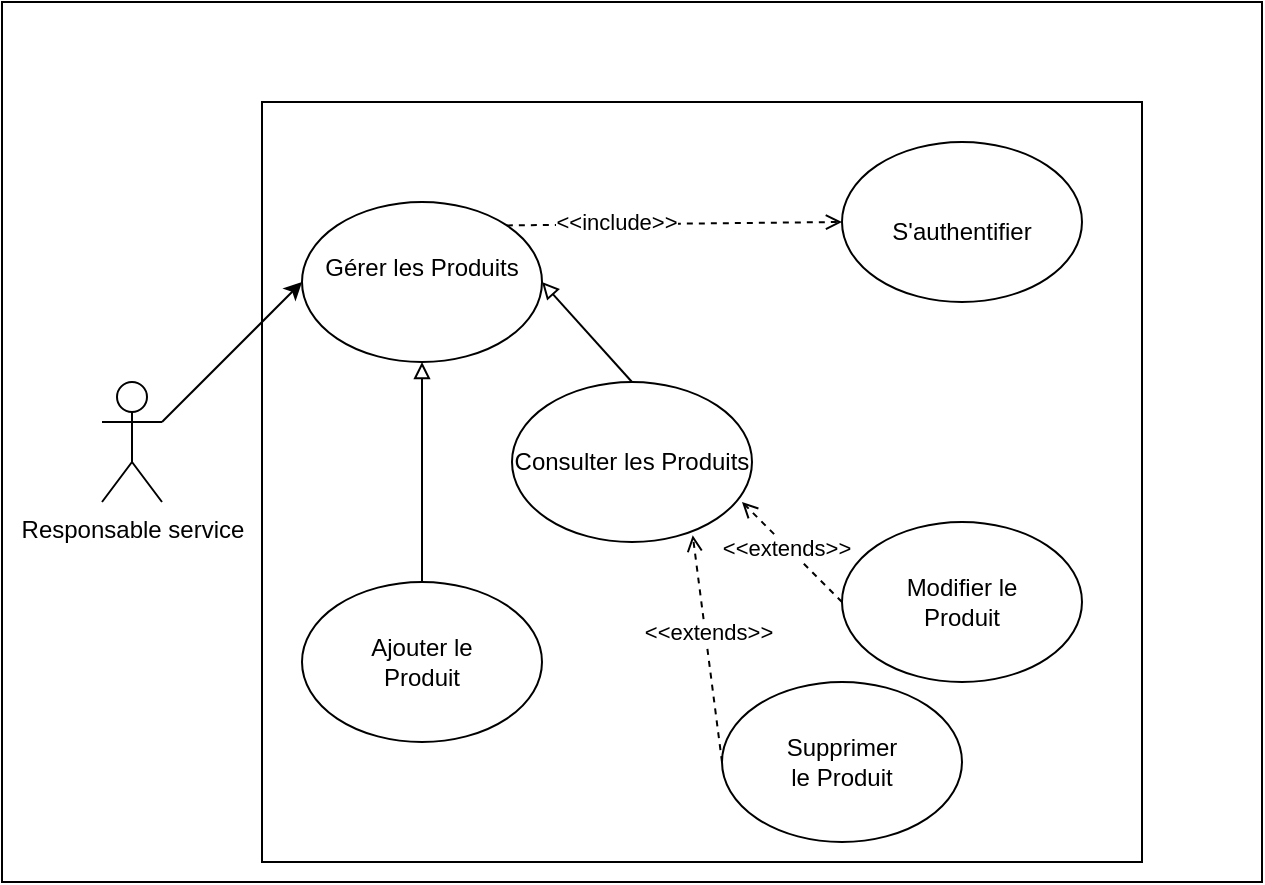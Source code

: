 <mxfile version="21.3.0" type="github">
  <diagram name="Page-1" id="T-ac58-VW4S4glTDpWZ5">
    <mxGraphModel dx="880" dy="395" grid="1" gridSize="10" guides="1" tooltips="1" connect="1" arrows="1" fold="1" page="1" pageScale="1" pageWidth="827" pageHeight="1169" math="0" shadow="0">
      <root>
        <mxCell id="0" />
        <mxCell id="1" parent="0" />
        <mxCell id="qN2MEvTzEiKN6xHjErzq-1" value="" style="rounded=0;whiteSpace=wrap;html=1;" parent="1" vertex="1">
          <mxGeometry x="220" y="380" width="630" height="440" as="geometry" />
        </mxCell>
        <mxCell id="qN2MEvTzEiKN6xHjErzq-2" value="" style="rounded=0;whiteSpace=wrap;html=1;" parent="1" vertex="1">
          <mxGeometry x="350" y="430" width="440" height="380" as="geometry" />
        </mxCell>
        <mxCell id="bRRiivNDKWVNuZxyp4uT-7" style="rounded=0;orthogonalLoop=1;jettySize=auto;html=1;exitX=1;exitY=0.333;exitDx=0;exitDy=0;exitPerimeter=0;entryX=0;entryY=0.5;entryDx=0;entryDy=0;" parent="1" source="qN2MEvTzEiKN6xHjErzq-3" target="bRRiivNDKWVNuZxyp4uT-6" edge="1">
          <mxGeometry relative="1" as="geometry" />
        </mxCell>
        <mxCell id="qN2MEvTzEiKN6xHjErzq-3" value="Responsable service" style="shape=umlActor;verticalLabelPosition=bottom;verticalAlign=top;html=1;outlineConnect=0;" parent="1" vertex="1">
          <mxGeometry x="270" y="570" width="30" height="60" as="geometry" />
        </mxCell>
        <mxCell id="bRRiivNDKWVNuZxyp4uT-8" style="rounded=0;orthogonalLoop=1;jettySize=auto;html=1;exitX=0.5;exitY=0;exitDx=0;exitDy=0;entryX=1;entryY=0.5;entryDx=0;entryDy=0;endArrow=block;endFill=0;" parent="1" source="qN2MEvTzEiKN6xHjErzq-4" target="bRRiivNDKWVNuZxyp4uT-6" edge="1">
          <mxGeometry relative="1" as="geometry" />
        </mxCell>
        <mxCell id="qN2MEvTzEiKN6xHjErzq-4" value="Consulter les Produits" style="ellipse;whiteSpace=wrap;html=1;" parent="1" vertex="1">
          <mxGeometry x="475" y="570" width="120" height="80" as="geometry" />
        </mxCell>
        <mxCell id="qN2MEvTzEiKN6xHjErzq-16" value="" style="group" parent="1" vertex="1" connectable="0">
          <mxGeometry x="640" y="640" width="120" height="80" as="geometry" />
        </mxCell>
        <mxCell id="qN2MEvTzEiKN6xHjErzq-17" value="" style="ellipse;whiteSpace=wrap;html=1;" parent="qN2MEvTzEiKN6xHjErzq-16" vertex="1">
          <mxGeometry width="120" height="80" as="geometry" />
        </mxCell>
        <mxCell id="qN2MEvTzEiKN6xHjErzq-18" value="Modifier le Produit" style="text;html=1;strokeColor=none;fillColor=none;align=center;verticalAlign=middle;whiteSpace=wrap;rounded=0;" parent="qN2MEvTzEiKN6xHjErzq-16" vertex="1">
          <mxGeometry x="30" y="25" width="60" height="30" as="geometry" />
        </mxCell>
        <mxCell id="qN2MEvTzEiKN6xHjErzq-19" style="rounded=0;orthogonalLoop=1;jettySize=auto;html=1;exitX=0;exitY=0.5;exitDx=0;exitDy=0;dashed=1;endArrow=open;endFill=0;" parent="1" source="qN2MEvTzEiKN6xHjErzq-17" edge="1">
          <mxGeometry relative="1" as="geometry">
            <mxPoint x="590" y="630" as="targetPoint" />
            <Array as="points" />
          </mxGeometry>
        </mxCell>
        <mxCell id="bRRiivNDKWVNuZxyp4uT-3" value="&amp;lt;&amp;lt;extends&amp;gt;&amp;gt;" style="edgeLabel;html=1;align=center;verticalAlign=middle;resizable=0;points=[];" parent="qN2MEvTzEiKN6xHjErzq-19" vertex="1" connectable="0">
          <mxGeometry x="0.104" y="1" relative="1" as="geometry">
            <mxPoint as="offset" />
          </mxGeometry>
        </mxCell>
        <mxCell id="qN2MEvTzEiKN6xHjErzq-20" value="" style="group" parent="1" vertex="1" connectable="0">
          <mxGeometry x="580" y="720" width="120" height="80" as="geometry" />
        </mxCell>
        <mxCell id="qN2MEvTzEiKN6xHjErzq-21" value="" style="ellipse;whiteSpace=wrap;html=1;" parent="qN2MEvTzEiKN6xHjErzq-20" vertex="1">
          <mxGeometry width="120" height="80" as="geometry" />
        </mxCell>
        <mxCell id="qN2MEvTzEiKN6xHjErzq-22" value="Supprimer le Produit" style="text;html=1;strokeColor=none;fillColor=none;align=center;verticalAlign=middle;whiteSpace=wrap;rounded=0;" parent="qN2MEvTzEiKN6xHjErzq-20" vertex="1">
          <mxGeometry x="30" y="25" width="60" height="30" as="geometry" />
        </mxCell>
        <mxCell id="qN2MEvTzEiKN6xHjErzq-23" style="rounded=0;orthogonalLoop=1;jettySize=auto;html=1;exitX=0;exitY=0.5;exitDx=0;exitDy=0;dashed=1;endArrow=open;endFill=0;entryX=0.753;entryY=0.958;entryDx=0;entryDy=0;entryPerimeter=0;" parent="1" source="qN2MEvTzEiKN6xHjErzq-21" target="qN2MEvTzEiKN6xHjErzq-4" edge="1">
          <mxGeometry relative="1" as="geometry">
            <mxPoint x="503" y="603" as="targetPoint" />
          </mxGeometry>
        </mxCell>
        <mxCell id="bRRiivNDKWVNuZxyp4uT-4" value="&amp;lt;&amp;lt;extends&amp;gt;&amp;gt;" style="edgeLabel;html=1;align=center;verticalAlign=middle;resizable=0;points=[];" parent="qN2MEvTzEiKN6xHjErzq-23" vertex="1" connectable="0">
          <mxGeometry x="0.152" y="-1" relative="1" as="geometry">
            <mxPoint as="offset" />
          </mxGeometry>
        </mxCell>
        <mxCell id="qN2MEvTzEiKN6xHjErzq-33" value="" style="group" parent="1" vertex="1" connectable="0">
          <mxGeometry x="640" y="450" width="120" height="80" as="geometry" />
        </mxCell>
        <mxCell id="qN2MEvTzEiKN6xHjErzq-31" value="" style="ellipse;whiteSpace=wrap;html=1;" parent="qN2MEvTzEiKN6xHjErzq-33" vertex="1">
          <mxGeometry width="120" height="80" as="geometry" />
        </mxCell>
        <mxCell id="qN2MEvTzEiKN6xHjErzq-32" value="S&#39;authentifier" style="text;html=1;strokeColor=none;fillColor=none;align=center;verticalAlign=middle;whiteSpace=wrap;rounded=0;" parent="qN2MEvTzEiKN6xHjErzq-33" vertex="1">
          <mxGeometry x="30" y="30" width="60" height="30" as="geometry" />
        </mxCell>
        <mxCell id="bRRiivNDKWVNuZxyp4uT-6" value="Gérer les Produits&lt;br&gt;&amp;nbsp;" style="ellipse;whiteSpace=wrap;html=1;" parent="1" vertex="1">
          <mxGeometry x="370" y="480" width="120" height="80" as="geometry" />
        </mxCell>
        <mxCell id="V0L7zGqER6DtGD3y7oQm-2" style="edgeStyle=none;rounded=0;orthogonalLoop=1;jettySize=auto;html=1;exitX=1;exitY=0;exitDx=0;exitDy=0;endArrow=open;endFill=0;dashed=1;entryX=0;entryY=0.5;entryDx=0;entryDy=0;" edge="1" parent="1" source="bRRiivNDKWVNuZxyp4uT-6" target="qN2MEvTzEiKN6xHjErzq-31">
          <mxGeometry relative="1" as="geometry">
            <mxPoint x="459" y="702" as="targetPoint" />
            <mxPoint x="488" y="634" as="sourcePoint" />
          </mxGeometry>
        </mxCell>
        <mxCell id="V0L7zGqER6DtGD3y7oQm-3" value="&amp;lt;&amp;lt;include&amp;gt;&amp;gt;" style="edgeLabel;html=1;align=center;verticalAlign=middle;resizable=0;points=[];" vertex="1" connectable="0" parent="V0L7zGqER6DtGD3y7oQm-2">
          <mxGeometry x="-0.357" y="1" relative="1" as="geometry">
            <mxPoint as="offset" />
          </mxGeometry>
        </mxCell>
        <mxCell id="V0L7zGqER6DtGD3y7oQm-4" value="" style="group" vertex="1" connectable="0" parent="1">
          <mxGeometry x="370" y="670" width="120" height="80" as="geometry" />
        </mxCell>
        <mxCell id="V0L7zGqER6DtGD3y7oQm-5" value="" style="ellipse;whiteSpace=wrap;html=1;" vertex="1" parent="V0L7zGqER6DtGD3y7oQm-4">
          <mxGeometry width="120" height="80" as="geometry" />
        </mxCell>
        <mxCell id="V0L7zGqER6DtGD3y7oQm-6" value="Ajouter le Produit" style="text;html=1;strokeColor=none;fillColor=none;align=center;verticalAlign=middle;whiteSpace=wrap;rounded=0;" vertex="1" parent="V0L7zGqER6DtGD3y7oQm-4">
          <mxGeometry x="30" y="25" width="60" height="30" as="geometry" />
        </mxCell>
        <mxCell id="V0L7zGqER6DtGD3y7oQm-7" style="rounded=0;orthogonalLoop=1;jettySize=auto;html=1;exitX=0.5;exitY=0;exitDx=0;exitDy=0;entryX=0.5;entryY=1;entryDx=0;entryDy=0;endArrow=block;endFill=0;" edge="1" parent="1" source="V0L7zGqER6DtGD3y7oQm-5" target="bRRiivNDKWVNuZxyp4uT-6">
          <mxGeometry relative="1" as="geometry" />
        </mxCell>
      </root>
    </mxGraphModel>
  </diagram>
</mxfile>
